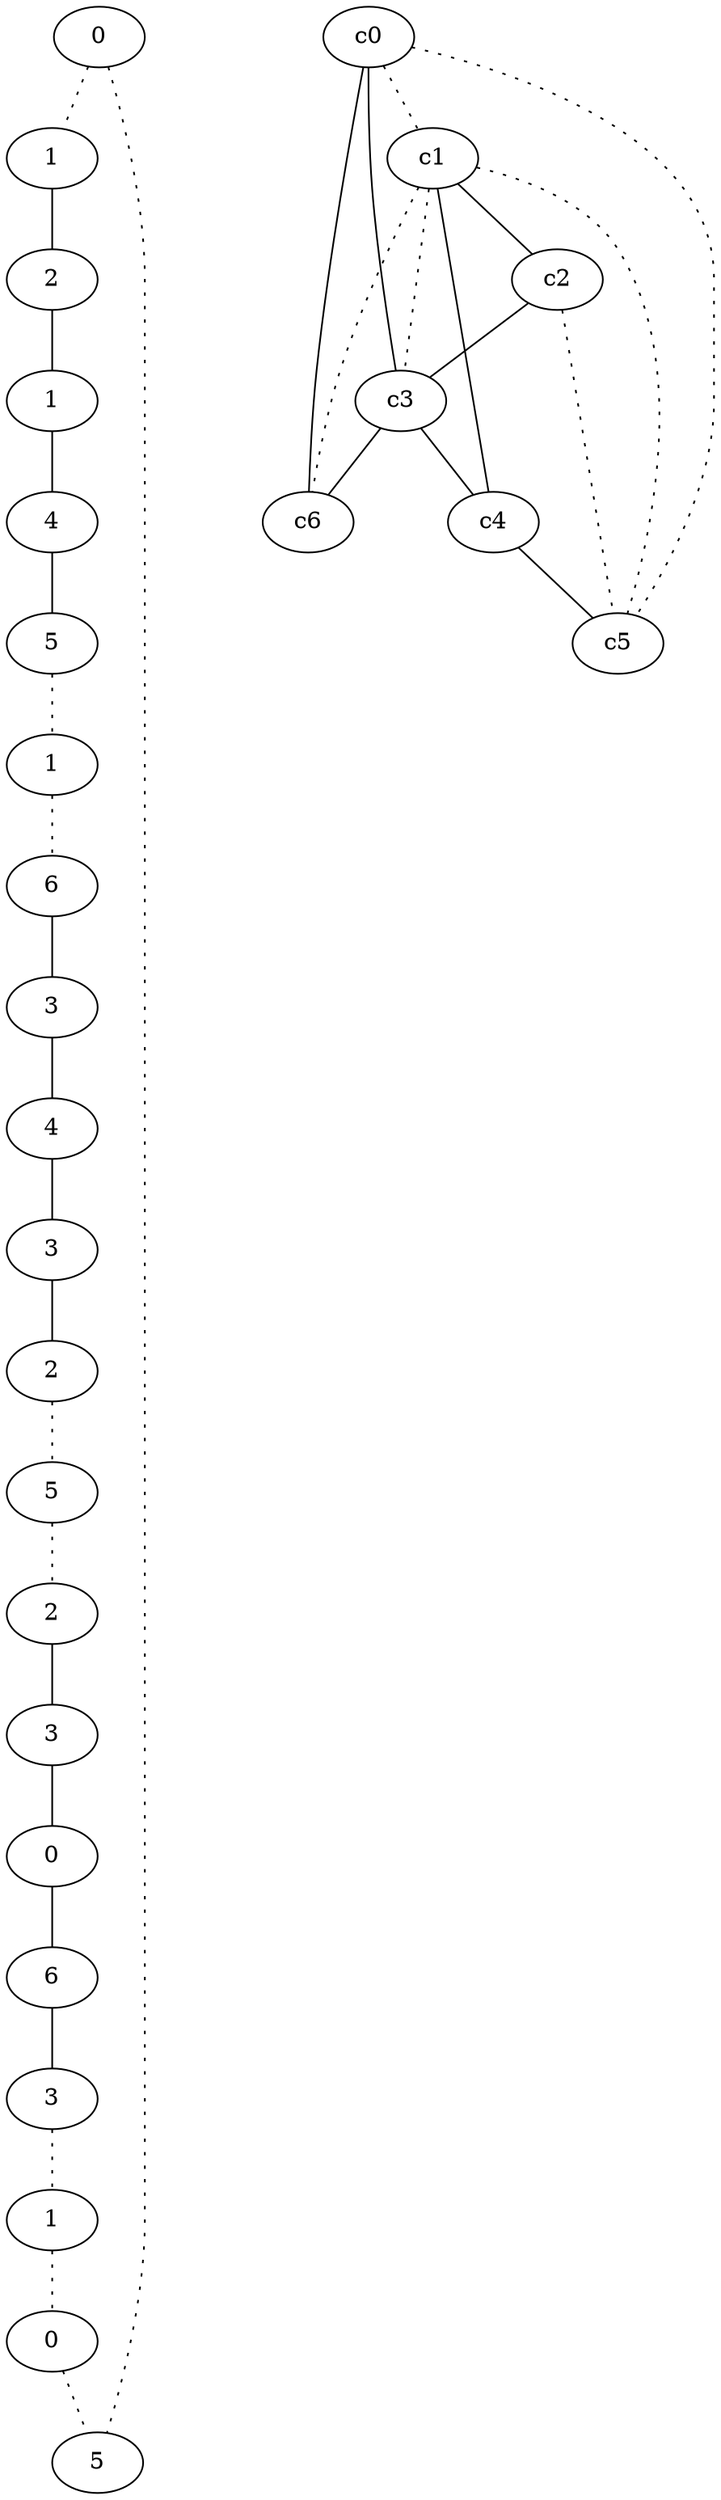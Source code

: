 graph {
a0[label=0];
a1[label=1];
a2[label=2];
a3[label=1];
a4[label=4];
a5[label=5];
a6[label=1];
a7[label=6];
a8[label=3];
a9[label=4];
a10[label=3];
a11[label=2];
a12[label=5];
a13[label=2];
a14[label=3];
a15[label=0];
a16[label=6];
a17[label=3];
a18[label=1];
a19[label=0];
a20[label=5];
a0 -- a1 [style=dotted];
a0 -- a20 [style=dotted];
a1 -- a2;
a2 -- a3;
a3 -- a4;
a4 -- a5;
a5 -- a6 [style=dotted];
a6 -- a7 [style=dotted];
a7 -- a8;
a8 -- a9;
a9 -- a10;
a10 -- a11;
a11 -- a12 [style=dotted];
a12 -- a13 [style=dotted];
a13 -- a14;
a14 -- a15;
a15 -- a16;
a16 -- a17;
a17 -- a18 [style=dotted];
a18 -- a19 [style=dotted];
a19 -- a20 [style=dotted];
c0 -- c1 [style=dotted];
c0 -- c3;
c0 -- c5 [style=dotted];
c0 -- c6;
c1 -- c2;
c1 -- c3 [style=dotted];
c1 -- c4;
c1 -- c5 [style=dotted];
c1 -- c6 [style=dotted];
c2 -- c3;
c2 -- c5 [style=dotted];
c3 -- c4;
c3 -- c6;
c4 -- c5;
}
